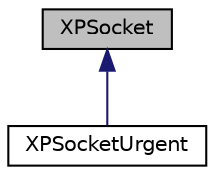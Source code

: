 digraph "XPSocket"
{
  edge [fontname="Helvetica",fontsize="10",labelfontname="Helvetica",labelfontsize="10"];
  node [fontname="Helvetica",fontsize="10",shape=record];
  Node1 [label="XPSocket",height=0.2,width=0.4,color="black", fillcolor="grey75", style="filled" fontcolor="black"];
  Node1 -> Node2 [dir="back",color="midnightblue",fontsize="10",style="solid",fontname="Helvetica"];
  Node2 [label="XPSocketUrgent",height=0.2,width=0.4,color="black", fillcolor="white", style="filled",URL="$classRNReplicaNet_1_1XPSocketUrgent.html"];
}
